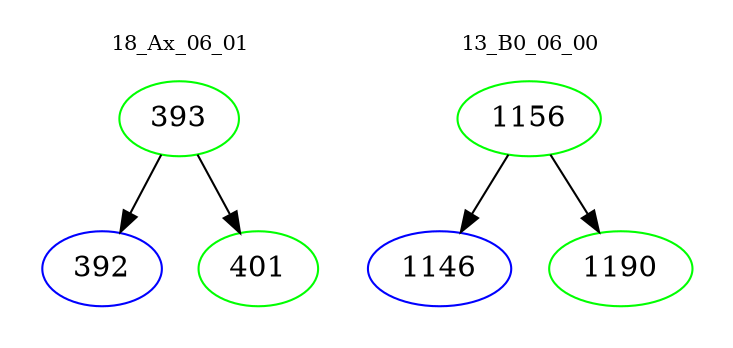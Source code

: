 digraph{
subgraph cluster_0 {
color = white
label = "18_Ax_06_01";
fontsize=10;
T0_393 [label="393", color="green"]
T0_393 -> T0_392 [color="black"]
T0_392 [label="392", color="blue"]
T0_393 -> T0_401 [color="black"]
T0_401 [label="401", color="green"]
}
subgraph cluster_1 {
color = white
label = "13_B0_06_00";
fontsize=10;
T1_1156 [label="1156", color="green"]
T1_1156 -> T1_1146 [color="black"]
T1_1146 [label="1146", color="blue"]
T1_1156 -> T1_1190 [color="black"]
T1_1190 [label="1190", color="green"]
}
}
